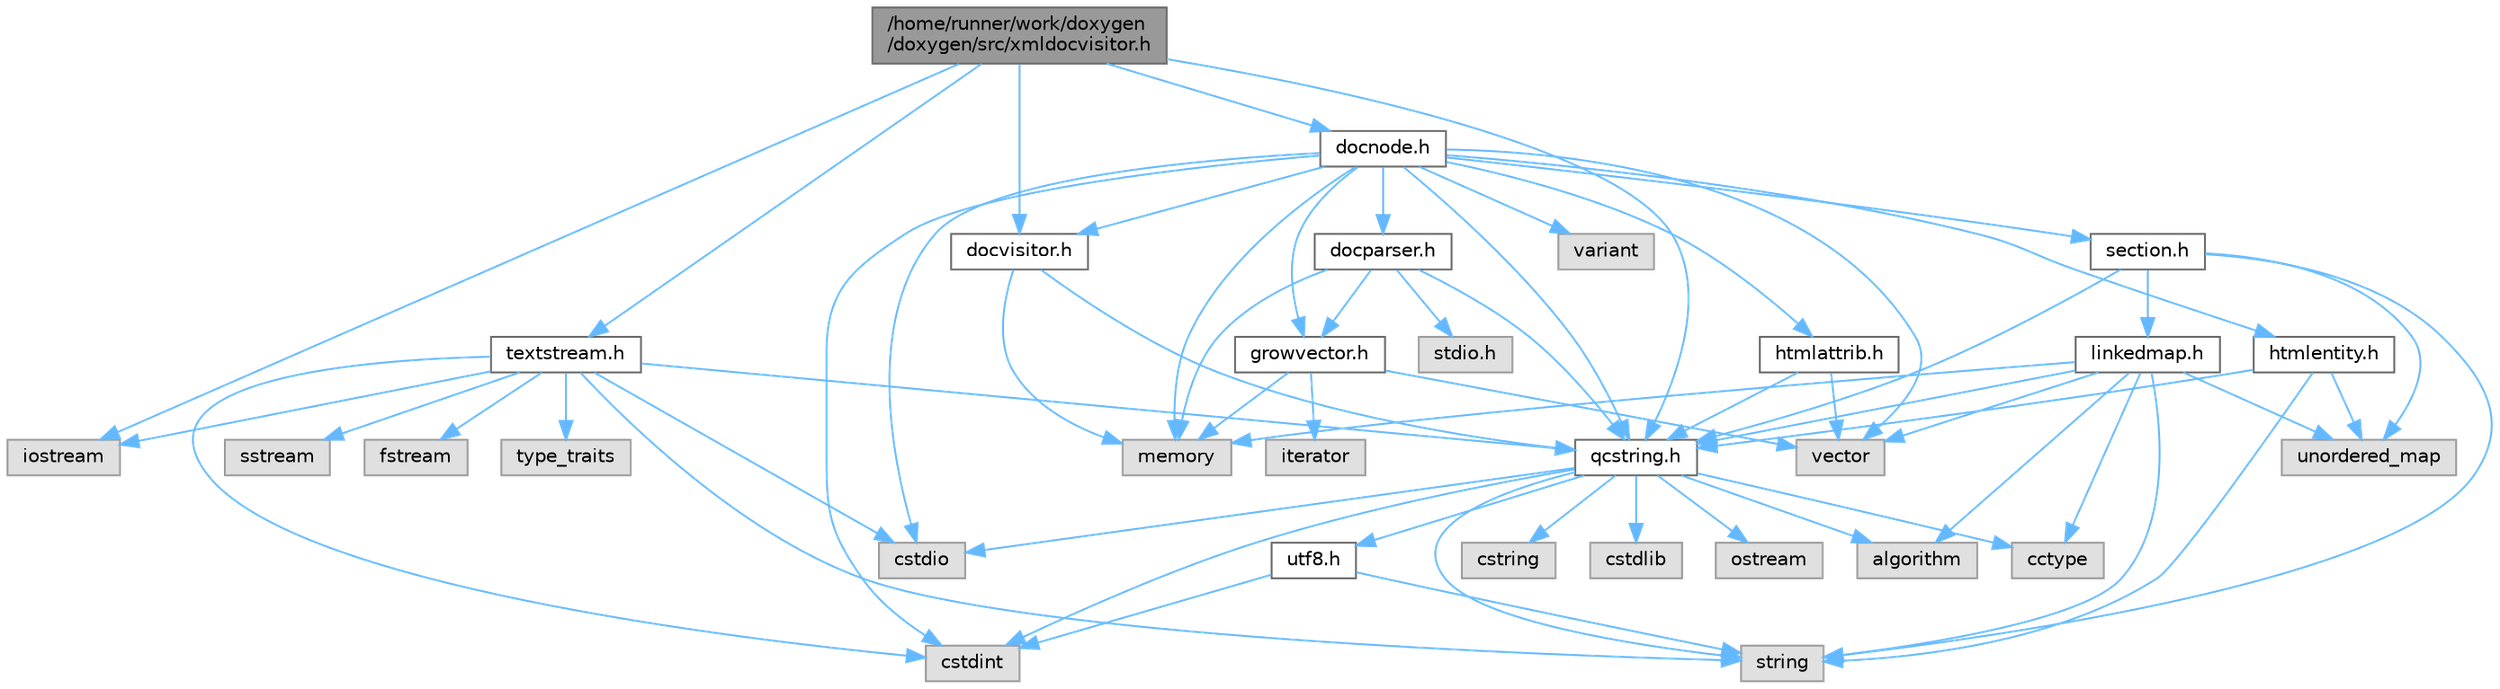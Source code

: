 digraph "/home/runner/work/doxygen/doxygen/src/xmldocvisitor.h"
{
 // INTERACTIVE_SVG=YES
 // LATEX_PDF_SIZE
  bgcolor="transparent";
  edge [fontname=Helvetica,fontsize=10,labelfontname=Helvetica,labelfontsize=10];
  node [fontname=Helvetica,fontsize=10,shape=box,height=0.2,width=0.4];
  Node1 [id="Node000001",label="/home/runner/work/doxygen\l/doxygen/src/xmldocvisitor.h",height=0.2,width=0.4,color="gray40", fillcolor="grey60", style="filled", fontcolor="black"];
  Node1 -> Node2 [id="edge1_Node000001_Node000002",color="steelblue1",style="solid"];
  Node2 [id="Node000002",label="iostream",height=0.2,width=0.4,color="grey60", fillcolor="#E0E0E0", style="filled"];
  Node1 -> Node3 [id="edge2_Node000001_Node000003",color="steelblue1",style="solid"];
  Node3 [id="Node000003",label="qcstring.h",height=0.2,width=0.4,color="grey40", fillcolor="white", style="filled",URL="$d7/d5c/qcstring_8h.html",tooltip=" "];
  Node3 -> Node4 [id="edge3_Node000003_Node000004",color="steelblue1",style="solid"];
  Node4 [id="Node000004",label="string",height=0.2,width=0.4,color="grey60", fillcolor="#E0E0E0", style="filled"];
  Node3 -> Node5 [id="edge4_Node000003_Node000005",color="steelblue1",style="solid"];
  Node5 [id="Node000005",label="algorithm",height=0.2,width=0.4,color="grey60", fillcolor="#E0E0E0", style="filled"];
  Node3 -> Node6 [id="edge5_Node000003_Node000006",color="steelblue1",style="solid"];
  Node6 [id="Node000006",label="cctype",height=0.2,width=0.4,color="grey60", fillcolor="#E0E0E0", style="filled"];
  Node3 -> Node7 [id="edge6_Node000003_Node000007",color="steelblue1",style="solid"];
  Node7 [id="Node000007",label="cstring",height=0.2,width=0.4,color="grey60", fillcolor="#E0E0E0", style="filled"];
  Node3 -> Node8 [id="edge7_Node000003_Node000008",color="steelblue1",style="solid"];
  Node8 [id="Node000008",label="cstdio",height=0.2,width=0.4,color="grey60", fillcolor="#E0E0E0", style="filled"];
  Node3 -> Node9 [id="edge8_Node000003_Node000009",color="steelblue1",style="solid"];
  Node9 [id="Node000009",label="cstdlib",height=0.2,width=0.4,color="grey60", fillcolor="#E0E0E0", style="filled"];
  Node3 -> Node10 [id="edge9_Node000003_Node000010",color="steelblue1",style="solid"];
  Node10 [id="Node000010",label="cstdint",height=0.2,width=0.4,color="grey60", fillcolor="#E0E0E0", style="filled"];
  Node3 -> Node11 [id="edge10_Node000003_Node000011",color="steelblue1",style="solid"];
  Node11 [id="Node000011",label="ostream",height=0.2,width=0.4,color="grey60", fillcolor="#E0E0E0", style="filled"];
  Node3 -> Node12 [id="edge11_Node000003_Node000012",color="steelblue1",style="solid"];
  Node12 [id="Node000012",label="utf8.h",height=0.2,width=0.4,color="grey40", fillcolor="white", style="filled",URL="$db/d7c/utf8_8h.html",tooltip="Various UTF8 related helper functions."];
  Node12 -> Node10 [id="edge12_Node000012_Node000010",color="steelblue1",style="solid"];
  Node12 -> Node4 [id="edge13_Node000012_Node000004",color="steelblue1",style="solid"];
  Node1 -> Node13 [id="edge14_Node000001_Node000013",color="steelblue1",style="solid"];
  Node13 [id="Node000013",label="docvisitor.h",height=0.2,width=0.4,color="grey40", fillcolor="white", style="filled",URL="$d2/d3c/docvisitor_8h.html",tooltip=" "];
  Node13 -> Node14 [id="edge15_Node000013_Node000014",color="steelblue1",style="solid"];
  Node14 [id="Node000014",label="memory",height=0.2,width=0.4,color="grey60", fillcolor="#E0E0E0", style="filled"];
  Node13 -> Node3 [id="edge16_Node000013_Node000003",color="steelblue1",style="solid"];
  Node1 -> Node15 [id="edge17_Node000001_Node000015",color="steelblue1",style="solid"];
  Node15 [id="Node000015",label="docnode.h",height=0.2,width=0.4,color="grey40", fillcolor="white", style="filled",URL="$de/d2b/docnode_8h.html",tooltip=" "];
  Node15 -> Node8 [id="edge18_Node000015_Node000008",color="steelblue1",style="solid"];
  Node15 -> Node10 [id="edge19_Node000015_Node000010",color="steelblue1",style="solid"];
  Node15 -> Node16 [id="edge20_Node000015_Node000016",color="steelblue1",style="solid"];
  Node16 [id="Node000016",label="vector",height=0.2,width=0.4,color="grey60", fillcolor="#E0E0E0", style="filled"];
  Node15 -> Node14 [id="edge21_Node000015_Node000014",color="steelblue1",style="solid"];
  Node15 -> Node17 [id="edge22_Node000015_Node000017",color="steelblue1",style="solid"];
  Node17 [id="Node000017",label="variant",height=0.2,width=0.4,color="grey60", fillcolor="#E0E0E0", style="filled"];
  Node15 -> Node3 [id="edge23_Node000015_Node000003",color="steelblue1",style="solid"];
  Node15 -> Node13 [id="edge24_Node000015_Node000013",color="steelblue1",style="solid"];
  Node15 -> Node18 [id="edge25_Node000015_Node000018",color="steelblue1",style="solid"];
  Node18 [id="Node000018",label="docparser.h",height=0.2,width=0.4,color="grey40", fillcolor="white", style="filled",URL="$de/d9c/docparser_8h.html",tooltip=" "];
  Node18 -> Node19 [id="edge26_Node000018_Node000019",color="steelblue1",style="solid"];
  Node19 [id="Node000019",label="stdio.h",height=0.2,width=0.4,color="grey60", fillcolor="#E0E0E0", style="filled"];
  Node18 -> Node14 [id="edge27_Node000018_Node000014",color="steelblue1",style="solid"];
  Node18 -> Node3 [id="edge28_Node000018_Node000003",color="steelblue1",style="solid"];
  Node18 -> Node20 [id="edge29_Node000018_Node000020",color="steelblue1",style="solid"];
  Node20 [id="Node000020",label="growvector.h",height=0.2,width=0.4,color="grey40", fillcolor="white", style="filled",URL="$d7/d50/growvector_8h.html",tooltip=" "];
  Node20 -> Node16 [id="edge30_Node000020_Node000016",color="steelblue1",style="solid"];
  Node20 -> Node14 [id="edge31_Node000020_Node000014",color="steelblue1",style="solid"];
  Node20 -> Node21 [id="edge32_Node000020_Node000021",color="steelblue1",style="solid"];
  Node21 [id="Node000021",label="iterator",height=0.2,width=0.4,color="grey60", fillcolor="#E0E0E0", style="filled"];
  Node15 -> Node22 [id="edge33_Node000015_Node000022",color="steelblue1",style="solid"];
  Node22 [id="Node000022",label="htmlattrib.h",height=0.2,width=0.4,color="grey40", fillcolor="white", style="filled",URL="$d0/d73/htmlattrib_8h.html",tooltip=" "];
  Node22 -> Node16 [id="edge34_Node000022_Node000016",color="steelblue1",style="solid"];
  Node22 -> Node3 [id="edge35_Node000022_Node000003",color="steelblue1",style="solid"];
  Node15 -> Node23 [id="edge36_Node000015_Node000023",color="steelblue1",style="solid"];
  Node23 [id="Node000023",label="htmlentity.h",height=0.2,width=0.4,color="grey40", fillcolor="white", style="filled",URL="$db/dc6/htmlentity_8h.html",tooltip=" "];
  Node23 -> Node24 [id="edge37_Node000023_Node000024",color="steelblue1",style="solid"];
  Node24 [id="Node000024",label="unordered_map",height=0.2,width=0.4,color="grey60", fillcolor="#E0E0E0", style="filled"];
  Node23 -> Node4 [id="edge38_Node000023_Node000004",color="steelblue1",style="solid"];
  Node23 -> Node3 [id="edge39_Node000023_Node000003",color="steelblue1",style="solid"];
  Node15 -> Node20 [id="edge40_Node000015_Node000020",color="steelblue1",style="solid"];
  Node15 -> Node25 [id="edge41_Node000015_Node000025",color="steelblue1",style="solid"];
  Node25 [id="Node000025",label="section.h",height=0.2,width=0.4,color="grey40", fillcolor="white", style="filled",URL="$d1/d2a/section_8h.html",tooltip=" "];
  Node25 -> Node4 [id="edge42_Node000025_Node000004",color="steelblue1",style="solid"];
  Node25 -> Node24 [id="edge43_Node000025_Node000024",color="steelblue1",style="solid"];
  Node25 -> Node3 [id="edge44_Node000025_Node000003",color="steelblue1",style="solid"];
  Node25 -> Node26 [id="edge45_Node000025_Node000026",color="steelblue1",style="solid"];
  Node26 [id="Node000026",label="linkedmap.h",height=0.2,width=0.4,color="grey40", fillcolor="white", style="filled",URL="$da/de1/linkedmap_8h.html",tooltip=" "];
  Node26 -> Node24 [id="edge46_Node000026_Node000024",color="steelblue1",style="solid"];
  Node26 -> Node16 [id="edge47_Node000026_Node000016",color="steelblue1",style="solid"];
  Node26 -> Node14 [id="edge48_Node000026_Node000014",color="steelblue1",style="solid"];
  Node26 -> Node4 [id="edge49_Node000026_Node000004",color="steelblue1",style="solid"];
  Node26 -> Node5 [id="edge50_Node000026_Node000005",color="steelblue1",style="solid"];
  Node26 -> Node6 [id="edge51_Node000026_Node000006",color="steelblue1",style="solid"];
  Node26 -> Node3 [id="edge52_Node000026_Node000003",color="steelblue1",style="solid"];
  Node1 -> Node27 [id="edge53_Node000001_Node000027",color="steelblue1",style="solid"];
  Node27 [id="Node000027",label="textstream.h",height=0.2,width=0.4,color="grey40", fillcolor="white", style="filled",URL="$d4/d7d/textstream_8h.html",tooltip=" "];
  Node27 -> Node4 [id="edge54_Node000027_Node000004",color="steelblue1",style="solid"];
  Node27 -> Node2 [id="edge55_Node000027_Node000002",color="steelblue1",style="solid"];
  Node27 -> Node28 [id="edge56_Node000027_Node000028",color="steelblue1",style="solid"];
  Node28 [id="Node000028",label="sstream",height=0.2,width=0.4,color="grey60", fillcolor="#E0E0E0", style="filled"];
  Node27 -> Node10 [id="edge57_Node000027_Node000010",color="steelblue1",style="solid"];
  Node27 -> Node8 [id="edge58_Node000027_Node000008",color="steelblue1",style="solid"];
  Node27 -> Node29 [id="edge59_Node000027_Node000029",color="steelblue1",style="solid"];
  Node29 [id="Node000029",label="fstream",height=0.2,width=0.4,color="grey60", fillcolor="#E0E0E0", style="filled"];
  Node27 -> Node30 [id="edge60_Node000027_Node000030",color="steelblue1",style="solid"];
  Node30 [id="Node000030",label="type_traits",height=0.2,width=0.4,color="grey60", fillcolor="#E0E0E0", style="filled"];
  Node27 -> Node3 [id="edge61_Node000027_Node000003",color="steelblue1",style="solid"];
}

